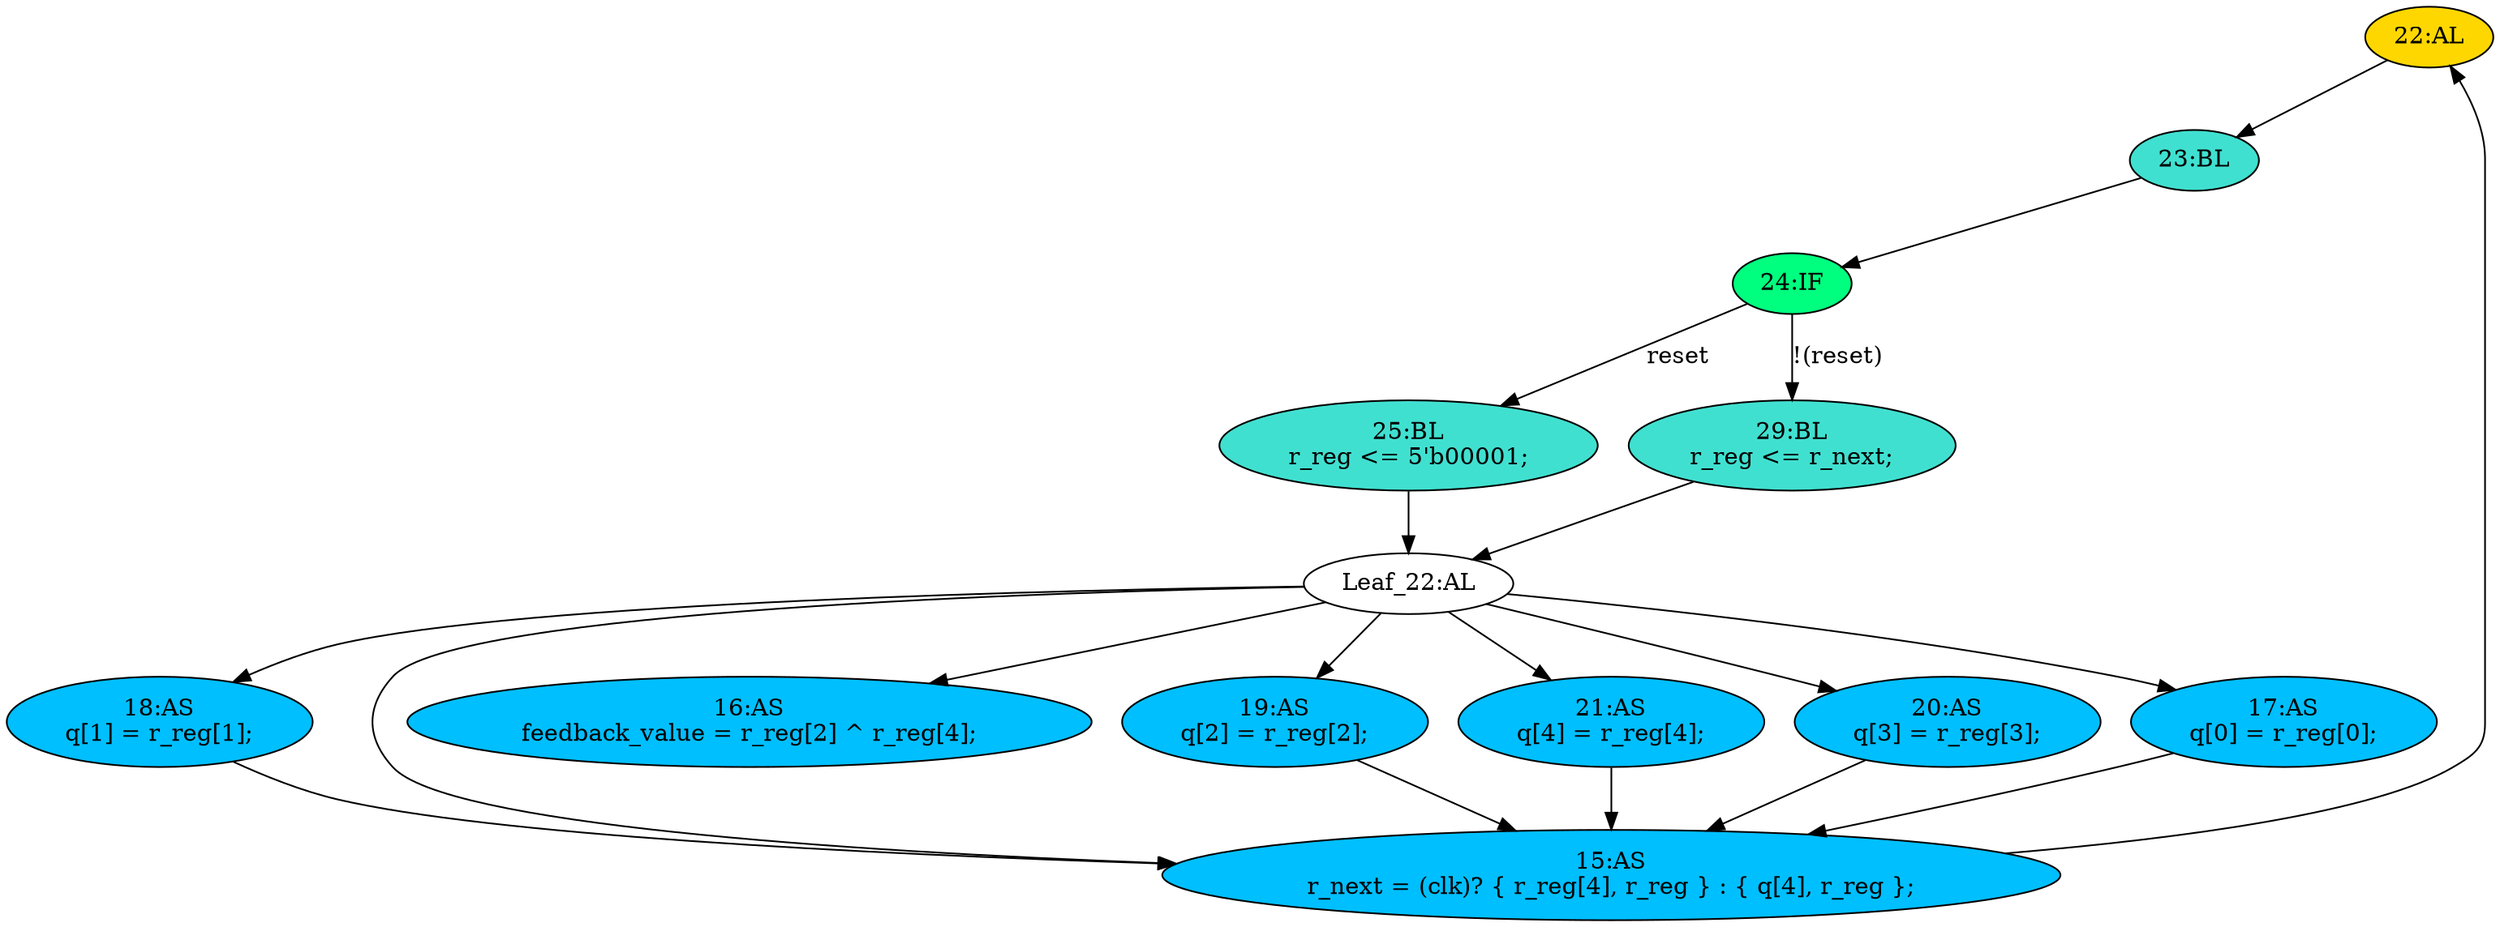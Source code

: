 strict digraph "compose( ,  )" {
	node [label="\N"];
	"22:AL"	[ast="<pyverilog.vparser.ast.Always object at 0x7f8539658bd0>",
		clk_sens=True,
		fillcolor=gold,
		label="22:AL",
		sens="['clk']",
		statements="[]",
		style=filled,
		typ=Always,
		use_var="['reset', 'r_next']"];
	"23:BL"	[ast="<pyverilog.vparser.ast.Block object at 0x7f8539658a50>",
		fillcolor=turquoise,
		label="23:BL",
		statements="[]",
		style=filled,
		typ=Block];
	"22:AL" -> "23:BL"	[cond="[]",
		lineno=None];
	"18:AS"	[ast="<pyverilog.vparser.ast.Assign object at 0x7f85397a6f50>",
		def_var="['q']",
		fillcolor=deepskyblue,
		label="18:AS
q[1] = r_reg[1];",
		statements="[]",
		style=filled,
		typ=Assign,
		use_var="['r_reg']"];
	"15:AS"	[ast="<pyverilog.vparser.ast.Assign object at 0x7f85397a3e10>",
		def_var="['r_next']",
		fillcolor=deepskyblue,
		label="15:AS
r_next = (clk)? { r_reg[4], r_reg } : { q[4], r_reg };",
		statements="[]",
		style=filled,
		typ=Assign,
		use_var="['clk', 'r_reg', 'r_reg', 'q', 'r_reg']"];
	"18:AS" -> "15:AS";
	"16:AS"	[ast="<pyverilog.vparser.ast.Assign object at 0x7f85397b1250>",
		def_var="['feedback_value']",
		fillcolor=deepskyblue,
		label="16:AS
feedback_value = r_reg[2] ^ r_reg[4];",
		statements="[]",
		style=filled,
		typ=Assign,
		use_var="['r_reg', 'r_reg']"];
	"15:AS" -> "22:AL";
	"19:AS"	[ast="<pyverilog.vparser.ast.Assign object at 0x7f8539a607d0>",
		def_var="['q']",
		fillcolor=deepskyblue,
		label="19:AS
q[2] = r_reg[2];",
		statements="[]",
		style=filled,
		typ=Assign,
		use_var="['r_reg']"];
	"19:AS" -> "15:AS";
	"21:AS"	[ast="<pyverilog.vparser.ast.Assign object at 0x7f8539658350>",
		def_var="['q']",
		fillcolor=deepskyblue,
		label="21:AS
q[4] = r_reg[4];",
		statements="[]",
		style=filled,
		typ=Assign,
		use_var="['r_reg']"];
	"21:AS" -> "15:AS";
	"24:IF"	[ast="<pyverilog.vparser.ast.IfStatement object at 0x7f8539658b50>",
		fillcolor=springgreen,
		label="24:IF",
		statements="[]",
		style=filled,
		typ=IfStatement];
	"25:BL"	[ast="<pyverilog.vparser.ast.Block object at 0x7f8539658cd0>",
		fillcolor=turquoise,
		label="25:BL
r_reg <= 5'b00001;",
		statements="[<pyverilog.vparser.ast.NonblockingSubstitution object at 0x7f8539658290>]",
		style=filled,
		typ=Block];
	"24:IF" -> "25:BL"	[cond="['reset']",
		label=reset,
		lineno=24];
	"29:BL"	[ast="<pyverilog.vparser.ast.Block object at 0x7f8539658390>",
		fillcolor=turquoise,
		label="29:BL
r_reg <= r_next;",
		statements="[<pyverilog.vparser.ast.NonblockingSubstitution object at 0x7f8539658a90>]",
		style=filled,
		typ=Block];
	"24:IF" -> "29:BL"	[cond="['reset']",
		label="!(reset)",
		lineno=24];
	"Leaf_22:AL"	[def_var="['r_reg']",
		label="Leaf_22:AL"];
	"25:BL" -> "Leaf_22:AL"	[cond="[]",
		lineno=None];
	"Leaf_22:AL" -> "18:AS";
	"Leaf_22:AL" -> "16:AS";
	"Leaf_22:AL" -> "15:AS";
	"Leaf_22:AL" -> "19:AS";
	"Leaf_22:AL" -> "21:AS";
	"20:AS"	[ast="<pyverilog.vparser.ast.Assign object at 0x7f85397c6510>",
		def_var="['q']",
		fillcolor=deepskyblue,
		label="20:AS
q[3] = r_reg[3];",
		statements="[]",
		style=filled,
		typ=Assign,
		use_var="['r_reg']"];
	"Leaf_22:AL" -> "20:AS";
	"17:AS"	[ast="<pyverilog.vparser.ast.Assign object at 0x7f85397a6750>",
		def_var="['q']",
		fillcolor=deepskyblue,
		label="17:AS
q[0] = r_reg[0];",
		statements="[]",
		style=filled,
		typ=Assign,
		use_var="['r_reg']"];
	"Leaf_22:AL" -> "17:AS";
	"29:BL" -> "Leaf_22:AL"	[cond="[]",
		lineno=None];
	"20:AS" -> "15:AS";
	"23:BL" -> "24:IF"	[cond="[]",
		lineno=None];
	"17:AS" -> "15:AS";
}
